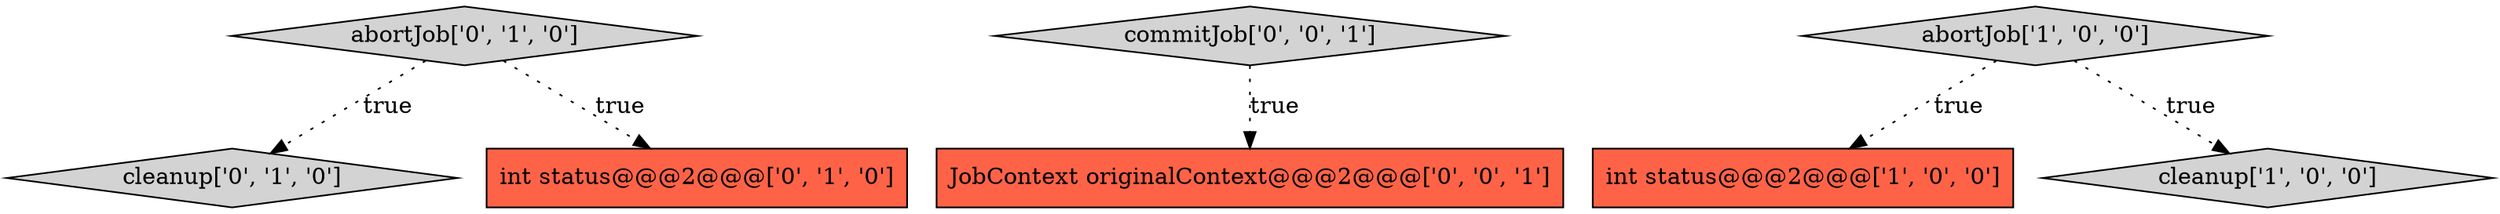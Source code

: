 digraph {
4 [style = filled, label = "abortJob['0', '1', '0']", fillcolor = lightgray, shape = diamond image = "AAA0AAABBB2BBB"];
7 [style = filled, label = "JobContext originalContext@@@2@@@['0', '0', '1']", fillcolor = tomato, shape = box image = "AAA0AAABBB3BBB"];
6 [style = filled, label = "commitJob['0', '0', '1']", fillcolor = lightgray, shape = diamond image = "AAA0AAABBB3BBB"];
0 [style = filled, label = "abortJob['1', '0', '0']", fillcolor = lightgray, shape = diamond image = "AAA0AAABBB1BBB"];
1 [style = filled, label = "int status@@@2@@@['1', '0', '0']", fillcolor = tomato, shape = box image = "AAA0AAABBB1BBB"];
2 [style = filled, label = "cleanup['1', '0', '0']", fillcolor = lightgray, shape = diamond image = "AAA0AAABBB1BBB"];
3 [style = filled, label = "cleanup['0', '1', '0']", fillcolor = lightgray, shape = diamond image = "AAA0AAABBB2BBB"];
5 [style = filled, label = "int status@@@2@@@['0', '1', '0']", fillcolor = tomato, shape = box image = "AAA0AAABBB2BBB"];
0->2 [style = dotted, label="true"];
4->5 [style = dotted, label="true"];
0->1 [style = dotted, label="true"];
4->3 [style = dotted, label="true"];
6->7 [style = dotted, label="true"];
}
